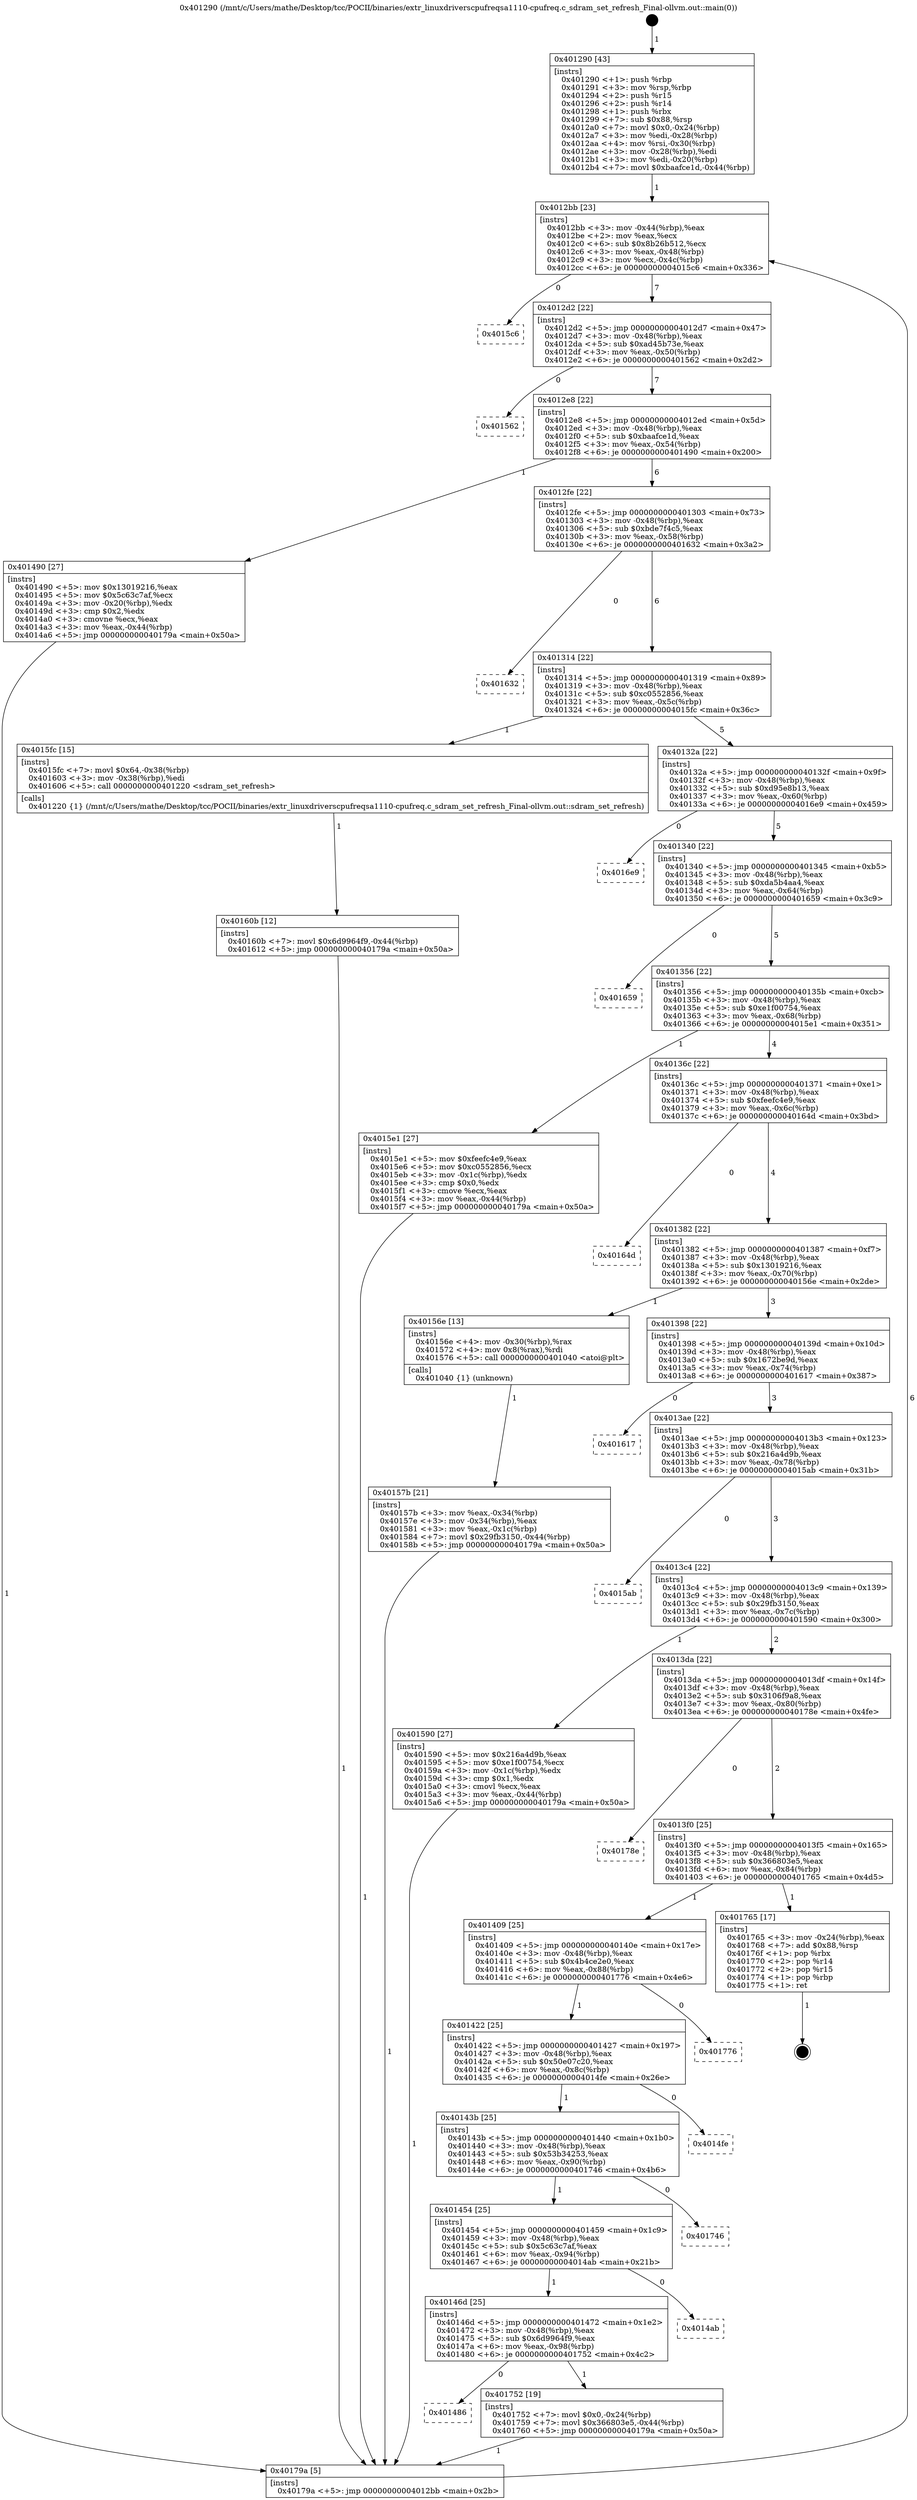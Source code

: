 digraph "0x401290" {
  label = "0x401290 (/mnt/c/Users/mathe/Desktop/tcc/POCII/binaries/extr_linuxdriverscpufreqsa1110-cpufreq.c_sdram_set_refresh_Final-ollvm.out::main(0))"
  labelloc = "t"
  node[shape=record]

  Entry [label="",width=0.3,height=0.3,shape=circle,fillcolor=black,style=filled]
  "0x4012bb" [label="{
     0x4012bb [23]\l
     | [instrs]\l
     &nbsp;&nbsp;0x4012bb \<+3\>: mov -0x44(%rbp),%eax\l
     &nbsp;&nbsp;0x4012be \<+2\>: mov %eax,%ecx\l
     &nbsp;&nbsp;0x4012c0 \<+6\>: sub $0x8b26b512,%ecx\l
     &nbsp;&nbsp;0x4012c6 \<+3\>: mov %eax,-0x48(%rbp)\l
     &nbsp;&nbsp;0x4012c9 \<+3\>: mov %ecx,-0x4c(%rbp)\l
     &nbsp;&nbsp;0x4012cc \<+6\>: je 00000000004015c6 \<main+0x336\>\l
  }"]
  "0x4015c6" [label="{
     0x4015c6\l
  }", style=dashed]
  "0x4012d2" [label="{
     0x4012d2 [22]\l
     | [instrs]\l
     &nbsp;&nbsp;0x4012d2 \<+5\>: jmp 00000000004012d7 \<main+0x47\>\l
     &nbsp;&nbsp;0x4012d7 \<+3\>: mov -0x48(%rbp),%eax\l
     &nbsp;&nbsp;0x4012da \<+5\>: sub $0xad45b73e,%eax\l
     &nbsp;&nbsp;0x4012df \<+3\>: mov %eax,-0x50(%rbp)\l
     &nbsp;&nbsp;0x4012e2 \<+6\>: je 0000000000401562 \<main+0x2d2\>\l
  }"]
  Exit [label="",width=0.3,height=0.3,shape=circle,fillcolor=black,style=filled,peripheries=2]
  "0x401562" [label="{
     0x401562\l
  }", style=dashed]
  "0x4012e8" [label="{
     0x4012e8 [22]\l
     | [instrs]\l
     &nbsp;&nbsp;0x4012e8 \<+5\>: jmp 00000000004012ed \<main+0x5d\>\l
     &nbsp;&nbsp;0x4012ed \<+3\>: mov -0x48(%rbp),%eax\l
     &nbsp;&nbsp;0x4012f0 \<+5\>: sub $0xbaafce1d,%eax\l
     &nbsp;&nbsp;0x4012f5 \<+3\>: mov %eax,-0x54(%rbp)\l
     &nbsp;&nbsp;0x4012f8 \<+6\>: je 0000000000401490 \<main+0x200\>\l
  }"]
  "0x401486" [label="{
     0x401486\l
  }", style=dashed]
  "0x401490" [label="{
     0x401490 [27]\l
     | [instrs]\l
     &nbsp;&nbsp;0x401490 \<+5\>: mov $0x13019216,%eax\l
     &nbsp;&nbsp;0x401495 \<+5\>: mov $0x5c63c7af,%ecx\l
     &nbsp;&nbsp;0x40149a \<+3\>: mov -0x20(%rbp),%edx\l
     &nbsp;&nbsp;0x40149d \<+3\>: cmp $0x2,%edx\l
     &nbsp;&nbsp;0x4014a0 \<+3\>: cmovne %ecx,%eax\l
     &nbsp;&nbsp;0x4014a3 \<+3\>: mov %eax,-0x44(%rbp)\l
     &nbsp;&nbsp;0x4014a6 \<+5\>: jmp 000000000040179a \<main+0x50a\>\l
  }"]
  "0x4012fe" [label="{
     0x4012fe [22]\l
     | [instrs]\l
     &nbsp;&nbsp;0x4012fe \<+5\>: jmp 0000000000401303 \<main+0x73\>\l
     &nbsp;&nbsp;0x401303 \<+3\>: mov -0x48(%rbp),%eax\l
     &nbsp;&nbsp;0x401306 \<+5\>: sub $0xbde7f4c5,%eax\l
     &nbsp;&nbsp;0x40130b \<+3\>: mov %eax,-0x58(%rbp)\l
     &nbsp;&nbsp;0x40130e \<+6\>: je 0000000000401632 \<main+0x3a2\>\l
  }"]
  "0x40179a" [label="{
     0x40179a [5]\l
     | [instrs]\l
     &nbsp;&nbsp;0x40179a \<+5\>: jmp 00000000004012bb \<main+0x2b\>\l
  }"]
  "0x401290" [label="{
     0x401290 [43]\l
     | [instrs]\l
     &nbsp;&nbsp;0x401290 \<+1\>: push %rbp\l
     &nbsp;&nbsp;0x401291 \<+3\>: mov %rsp,%rbp\l
     &nbsp;&nbsp;0x401294 \<+2\>: push %r15\l
     &nbsp;&nbsp;0x401296 \<+2\>: push %r14\l
     &nbsp;&nbsp;0x401298 \<+1\>: push %rbx\l
     &nbsp;&nbsp;0x401299 \<+7\>: sub $0x88,%rsp\l
     &nbsp;&nbsp;0x4012a0 \<+7\>: movl $0x0,-0x24(%rbp)\l
     &nbsp;&nbsp;0x4012a7 \<+3\>: mov %edi,-0x28(%rbp)\l
     &nbsp;&nbsp;0x4012aa \<+4\>: mov %rsi,-0x30(%rbp)\l
     &nbsp;&nbsp;0x4012ae \<+3\>: mov -0x28(%rbp),%edi\l
     &nbsp;&nbsp;0x4012b1 \<+3\>: mov %edi,-0x20(%rbp)\l
     &nbsp;&nbsp;0x4012b4 \<+7\>: movl $0xbaafce1d,-0x44(%rbp)\l
  }"]
  "0x401752" [label="{
     0x401752 [19]\l
     | [instrs]\l
     &nbsp;&nbsp;0x401752 \<+7\>: movl $0x0,-0x24(%rbp)\l
     &nbsp;&nbsp;0x401759 \<+7\>: movl $0x366803e5,-0x44(%rbp)\l
     &nbsp;&nbsp;0x401760 \<+5\>: jmp 000000000040179a \<main+0x50a\>\l
  }"]
  "0x401632" [label="{
     0x401632\l
  }", style=dashed]
  "0x401314" [label="{
     0x401314 [22]\l
     | [instrs]\l
     &nbsp;&nbsp;0x401314 \<+5\>: jmp 0000000000401319 \<main+0x89\>\l
     &nbsp;&nbsp;0x401319 \<+3\>: mov -0x48(%rbp),%eax\l
     &nbsp;&nbsp;0x40131c \<+5\>: sub $0xc0552856,%eax\l
     &nbsp;&nbsp;0x401321 \<+3\>: mov %eax,-0x5c(%rbp)\l
     &nbsp;&nbsp;0x401324 \<+6\>: je 00000000004015fc \<main+0x36c\>\l
  }"]
  "0x40146d" [label="{
     0x40146d [25]\l
     | [instrs]\l
     &nbsp;&nbsp;0x40146d \<+5\>: jmp 0000000000401472 \<main+0x1e2\>\l
     &nbsp;&nbsp;0x401472 \<+3\>: mov -0x48(%rbp),%eax\l
     &nbsp;&nbsp;0x401475 \<+5\>: sub $0x6d9964f9,%eax\l
     &nbsp;&nbsp;0x40147a \<+6\>: mov %eax,-0x98(%rbp)\l
     &nbsp;&nbsp;0x401480 \<+6\>: je 0000000000401752 \<main+0x4c2\>\l
  }"]
  "0x4015fc" [label="{
     0x4015fc [15]\l
     | [instrs]\l
     &nbsp;&nbsp;0x4015fc \<+7\>: movl $0x64,-0x38(%rbp)\l
     &nbsp;&nbsp;0x401603 \<+3\>: mov -0x38(%rbp),%edi\l
     &nbsp;&nbsp;0x401606 \<+5\>: call 0000000000401220 \<sdram_set_refresh\>\l
     | [calls]\l
     &nbsp;&nbsp;0x401220 \{1\} (/mnt/c/Users/mathe/Desktop/tcc/POCII/binaries/extr_linuxdriverscpufreqsa1110-cpufreq.c_sdram_set_refresh_Final-ollvm.out::sdram_set_refresh)\l
  }"]
  "0x40132a" [label="{
     0x40132a [22]\l
     | [instrs]\l
     &nbsp;&nbsp;0x40132a \<+5\>: jmp 000000000040132f \<main+0x9f\>\l
     &nbsp;&nbsp;0x40132f \<+3\>: mov -0x48(%rbp),%eax\l
     &nbsp;&nbsp;0x401332 \<+5\>: sub $0xd95e8b13,%eax\l
     &nbsp;&nbsp;0x401337 \<+3\>: mov %eax,-0x60(%rbp)\l
     &nbsp;&nbsp;0x40133a \<+6\>: je 00000000004016e9 \<main+0x459\>\l
  }"]
  "0x4014ab" [label="{
     0x4014ab\l
  }", style=dashed]
  "0x4016e9" [label="{
     0x4016e9\l
  }", style=dashed]
  "0x401340" [label="{
     0x401340 [22]\l
     | [instrs]\l
     &nbsp;&nbsp;0x401340 \<+5\>: jmp 0000000000401345 \<main+0xb5\>\l
     &nbsp;&nbsp;0x401345 \<+3\>: mov -0x48(%rbp),%eax\l
     &nbsp;&nbsp;0x401348 \<+5\>: sub $0xda5b4aa4,%eax\l
     &nbsp;&nbsp;0x40134d \<+3\>: mov %eax,-0x64(%rbp)\l
     &nbsp;&nbsp;0x401350 \<+6\>: je 0000000000401659 \<main+0x3c9\>\l
  }"]
  "0x401454" [label="{
     0x401454 [25]\l
     | [instrs]\l
     &nbsp;&nbsp;0x401454 \<+5\>: jmp 0000000000401459 \<main+0x1c9\>\l
     &nbsp;&nbsp;0x401459 \<+3\>: mov -0x48(%rbp),%eax\l
     &nbsp;&nbsp;0x40145c \<+5\>: sub $0x5c63c7af,%eax\l
     &nbsp;&nbsp;0x401461 \<+6\>: mov %eax,-0x94(%rbp)\l
     &nbsp;&nbsp;0x401467 \<+6\>: je 00000000004014ab \<main+0x21b\>\l
  }"]
  "0x401659" [label="{
     0x401659\l
  }", style=dashed]
  "0x401356" [label="{
     0x401356 [22]\l
     | [instrs]\l
     &nbsp;&nbsp;0x401356 \<+5\>: jmp 000000000040135b \<main+0xcb\>\l
     &nbsp;&nbsp;0x40135b \<+3\>: mov -0x48(%rbp),%eax\l
     &nbsp;&nbsp;0x40135e \<+5\>: sub $0xe1f00754,%eax\l
     &nbsp;&nbsp;0x401363 \<+3\>: mov %eax,-0x68(%rbp)\l
     &nbsp;&nbsp;0x401366 \<+6\>: je 00000000004015e1 \<main+0x351\>\l
  }"]
  "0x401746" [label="{
     0x401746\l
  }", style=dashed]
  "0x4015e1" [label="{
     0x4015e1 [27]\l
     | [instrs]\l
     &nbsp;&nbsp;0x4015e1 \<+5\>: mov $0xfeefc4e9,%eax\l
     &nbsp;&nbsp;0x4015e6 \<+5\>: mov $0xc0552856,%ecx\l
     &nbsp;&nbsp;0x4015eb \<+3\>: mov -0x1c(%rbp),%edx\l
     &nbsp;&nbsp;0x4015ee \<+3\>: cmp $0x0,%edx\l
     &nbsp;&nbsp;0x4015f1 \<+3\>: cmove %ecx,%eax\l
     &nbsp;&nbsp;0x4015f4 \<+3\>: mov %eax,-0x44(%rbp)\l
     &nbsp;&nbsp;0x4015f7 \<+5\>: jmp 000000000040179a \<main+0x50a\>\l
  }"]
  "0x40136c" [label="{
     0x40136c [22]\l
     | [instrs]\l
     &nbsp;&nbsp;0x40136c \<+5\>: jmp 0000000000401371 \<main+0xe1\>\l
     &nbsp;&nbsp;0x401371 \<+3\>: mov -0x48(%rbp),%eax\l
     &nbsp;&nbsp;0x401374 \<+5\>: sub $0xfeefc4e9,%eax\l
     &nbsp;&nbsp;0x401379 \<+3\>: mov %eax,-0x6c(%rbp)\l
     &nbsp;&nbsp;0x40137c \<+6\>: je 000000000040164d \<main+0x3bd\>\l
  }"]
  "0x40143b" [label="{
     0x40143b [25]\l
     | [instrs]\l
     &nbsp;&nbsp;0x40143b \<+5\>: jmp 0000000000401440 \<main+0x1b0\>\l
     &nbsp;&nbsp;0x401440 \<+3\>: mov -0x48(%rbp),%eax\l
     &nbsp;&nbsp;0x401443 \<+5\>: sub $0x53b34253,%eax\l
     &nbsp;&nbsp;0x401448 \<+6\>: mov %eax,-0x90(%rbp)\l
     &nbsp;&nbsp;0x40144e \<+6\>: je 0000000000401746 \<main+0x4b6\>\l
  }"]
  "0x40164d" [label="{
     0x40164d\l
  }", style=dashed]
  "0x401382" [label="{
     0x401382 [22]\l
     | [instrs]\l
     &nbsp;&nbsp;0x401382 \<+5\>: jmp 0000000000401387 \<main+0xf7\>\l
     &nbsp;&nbsp;0x401387 \<+3\>: mov -0x48(%rbp),%eax\l
     &nbsp;&nbsp;0x40138a \<+5\>: sub $0x13019216,%eax\l
     &nbsp;&nbsp;0x40138f \<+3\>: mov %eax,-0x70(%rbp)\l
     &nbsp;&nbsp;0x401392 \<+6\>: je 000000000040156e \<main+0x2de\>\l
  }"]
  "0x4014fe" [label="{
     0x4014fe\l
  }", style=dashed]
  "0x40156e" [label="{
     0x40156e [13]\l
     | [instrs]\l
     &nbsp;&nbsp;0x40156e \<+4\>: mov -0x30(%rbp),%rax\l
     &nbsp;&nbsp;0x401572 \<+4\>: mov 0x8(%rax),%rdi\l
     &nbsp;&nbsp;0x401576 \<+5\>: call 0000000000401040 \<atoi@plt\>\l
     | [calls]\l
     &nbsp;&nbsp;0x401040 \{1\} (unknown)\l
  }"]
  "0x401398" [label="{
     0x401398 [22]\l
     | [instrs]\l
     &nbsp;&nbsp;0x401398 \<+5\>: jmp 000000000040139d \<main+0x10d\>\l
     &nbsp;&nbsp;0x40139d \<+3\>: mov -0x48(%rbp),%eax\l
     &nbsp;&nbsp;0x4013a0 \<+5\>: sub $0x1672be9d,%eax\l
     &nbsp;&nbsp;0x4013a5 \<+3\>: mov %eax,-0x74(%rbp)\l
     &nbsp;&nbsp;0x4013a8 \<+6\>: je 0000000000401617 \<main+0x387\>\l
  }"]
  "0x40157b" [label="{
     0x40157b [21]\l
     | [instrs]\l
     &nbsp;&nbsp;0x40157b \<+3\>: mov %eax,-0x34(%rbp)\l
     &nbsp;&nbsp;0x40157e \<+3\>: mov -0x34(%rbp),%eax\l
     &nbsp;&nbsp;0x401581 \<+3\>: mov %eax,-0x1c(%rbp)\l
     &nbsp;&nbsp;0x401584 \<+7\>: movl $0x29fb3150,-0x44(%rbp)\l
     &nbsp;&nbsp;0x40158b \<+5\>: jmp 000000000040179a \<main+0x50a\>\l
  }"]
  "0x401422" [label="{
     0x401422 [25]\l
     | [instrs]\l
     &nbsp;&nbsp;0x401422 \<+5\>: jmp 0000000000401427 \<main+0x197\>\l
     &nbsp;&nbsp;0x401427 \<+3\>: mov -0x48(%rbp),%eax\l
     &nbsp;&nbsp;0x40142a \<+5\>: sub $0x50e07c20,%eax\l
     &nbsp;&nbsp;0x40142f \<+6\>: mov %eax,-0x8c(%rbp)\l
     &nbsp;&nbsp;0x401435 \<+6\>: je 00000000004014fe \<main+0x26e\>\l
  }"]
  "0x401617" [label="{
     0x401617\l
  }", style=dashed]
  "0x4013ae" [label="{
     0x4013ae [22]\l
     | [instrs]\l
     &nbsp;&nbsp;0x4013ae \<+5\>: jmp 00000000004013b3 \<main+0x123\>\l
     &nbsp;&nbsp;0x4013b3 \<+3\>: mov -0x48(%rbp),%eax\l
     &nbsp;&nbsp;0x4013b6 \<+5\>: sub $0x216a4d9b,%eax\l
     &nbsp;&nbsp;0x4013bb \<+3\>: mov %eax,-0x78(%rbp)\l
     &nbsp;&nbsp;0x4013be \<+6\>: je 00000000004015ab \<main+0x31b\>\l
  }"]
  "0x401776" [label="{
     0x401776\l
  }", style=dashed]
  "0x4015ab" [label="{
     0x4015ab\l
  }", style=dashed]
  "0x4013c4" [label="{
     0x4013c4 [22]\l
     | [instrs]\l
     &nbsp;&nbsp;0x4013c4 \<+5\>: jmp 00000000004013c9 \<main+0x139\>\l
     &nbsp;&nbsp;0x4013c9 \<+3\>: mov -0x48(%rbp),%eax\l
     &nbsp;&nbsp;0x4013cc \<+5\>: sub $0x29fb3150,%eax\l
     &nbsp;&nbsp;0x4013d1 \<+3\>: mov %eax,-0x7c(%rbp)\l
     &nbsp;&nbsp;0x4013d4 \<+6\>: je 0000000000401590 \<main+0x300\>\l
  }"]
  "0x401409" [label="{
     0x401409 [25]\l
     | [instrs]\l
     &nbsp;&nbsp;0x401409 \<+5\>: jmp 000000000040140e \<main+0x17e\>\l
     &nbsp;&nbsp;0x40140e \<+3\>: mov -0x48(%rbp),%eax\l
     &nbsp;&nbsp;0x401411 \<+5\>: sub $0x4b4ce2e0,%eax\l
     &nbsp;&nbsp;0x401416 \<+6\>: mov %eax,-0x88(%rbp)\l
     &nbsp;&nbsp;0x40141c \<+6\>: je 0000000000401776 \<main+0x4e6\>\l
  }"]
  "0x401590" [label="{
     0x401590 [27]\l
     | [instrs]\l
     &nbsp;&nbsp;0x401590 \<+5\>: mov $0x216a4d9b,%eax\l
     &nbsp;&nbsp;0x401595 \<+5\>: mov $0xe1f00754,%ecx\l
     &nbsp;&nbsp;0x40159a \<+3\>: mov -0x1c(%rbp),%edx\l
     &nbsp;&nbsp;0x40159d \<+3\>: cmp $0x1,%edx\l
     &nbsp;&nbsp;0x4015a0 \<+3\>: cmovl %ecx,%eax\l
     &nbsp;&nbsp;0x4015a3 \<+3\>: mov %eax,-0x44(%rbp)\l
     &nbsp;&nbsp;0x4015a6 \<+5\>: jmp 000000000040179a \<main+0x50a\>\l
  }"]
  "0x4013da" [label="{
     0x4013da [22]\l
     | [instrs]\l
     &nbsp;&nbsp;0x4013da \<+5\>: jmp 00000000004013df \<main+0x14f\>\l
     &nbsp;&nbsp;0x4013df \<+3\>: mov -0x48(%rbp),%eax\l
     &nbsp;&nbsp;0x4013e2 \<+5\>: sub $0x3106f9a8,%eax\l
     &nbsp;&nbsp;0x4013e7 \<+3\>: mov %eax,-0x80(%rbp)\l
     &nbsp;&nbsp;0x4013ea \<+6\>: je 000000000040178e \<main+0x4fe\>\l
  }"]
  "0x40160b" [label="{
     0x40160b [12]\l
     | [instrs]\l
     &nbsp;&nbsp;0x40160b \<+7\>: movl $0x6d9964f9,-0x44(%rbp)\l
     &nbsp;&nbsp;0x401612 \<+5\>: jmp 000000000040179a \<main+0x50a\>\l
  }"]
  "0x401765" [label="{
     0x401765 [17]\l
     | [instrs]\l
     &nbsp;&nbsp;0x401765 \<+3\>: mov -0x24(%rbp),%eax\l
     &nbsp;&nbsp;0x401768 \<+7\>: add $0x88,%rsp\l
     &nbsp;&nbsp;0x40176f \<+1\>: pop %rbx\l
     &nbsp;&nbsp;0x401770 \<+2\>: pop %r14\l
     &nbsp;&nbsp;0x401772 \<+2\>: pop %r15\l
     &nbsp;&nbsp;0x401774 \<+1\>: pop %rbp\l
     &nbsp;&nbsp;0x401775 \<+1\>: ret\l
  }"]
  "0x40178e" [label="{
     0x40178e\l
  }", style=dashed]
  "0x4013f0" [label="{
     0x4013f0 [25]\l
     | [instrs]\l
     &nbsp;&nbsp;0x4013f0 \<+5\>: jmp 00000000004013f5 \<main+0x165\>\l
     &nbsp;&nbsp;0x4013f5 \<+3\>: mov -0x48(%rbp),%eax\l
     &nbsp;&nbsp;0x4013f8 \<+5\>: sub $0x366803e5,%eax\l
     &nbsp;&nbsp;0x4013fd \<+6\>: mov %eax,-0x84(%rbp)\l
     &nbsp;&nbsp;0x401403 \<+6\>: je 0000000000401765 \<main+0x4d5\>\l
  }"]
  Entry -> "0x401290" [label=" 1"]
  "0x4012bb" -> "0x4015c6" [label=" 0"]
  "0x4012bb" -> "0x4012d2" [label=" 7"]
  "0x401765" -> Exit [label=" 1"]
  "0x4012d2" -> "0x401562" [label=" 0"]
  "0x4012d2" -> "0x4012e8" [label=" 7"]
  "0x401752" -> "0x40179a" [label=" 1"]
  "0x4012e8" -> "0x401490" [label=" 1"]
  "0x4012e8" -> "0x4012fe" [label=" 6"]
  "0x401490" -> "0x40179a" [label=" 1"]
  "0x401290" -> "0x4012bb" [label=" 1"]
  "0x40179a" -> "0x4012bb" [label=" 6"]
  "0x40146d" -> "0x401486" [label=" 0"]
  "0x4012fe" -> "0x401632" [label=" 0"]
  "0x4012fe" -> "0x401314" [label=" 6"]
  "0x40146d" -> "0x401752" [label=" 1"]
  "0x401314" -> "0x4015fc" [label=" 1"]
  "0x401314" -> "0x40132a" [label=" 5"]
  "0x401454" -> "0x40146d" [label=" 1"]
  "0x40132a" -> "0x4016e9" [label=" 0"]
  "0x40132a" -> "0x401340" [label=" 5"]
  "0x401454" -> "0x4014ab" [label=" 0"]
  "0x401340" -> "0x401659" [label=" 0"]
  "0x401340" -> "0x401356" [label=" 5"]
  "0x40143b" -> "0x401454" [label=" 1"]
  "0x401356" -> "0x4015e1" [label=" 1"]
  "0x401356" -> "0x40136c" [label=" 4"]
  "0x40143b" -> "0x401746" [label=" 0"]
  "0x40136c" -> "0x40164d" [label=" 0"]
  "0x40136c" -> "0x401382" [label=" 4"]
  "0x401422" -> "0x40143b" [label=" 1"]
  "0x401382" -> "0x40156e" [label=" 1"]
  "0x401382" -> "0x401398" [label=" 3"]
  "0x40156e" -> "0x40157b" [label=" 1"]
  "0x40157b" -> "0x40179a" [label=" 1"]
  "0x401422" -> "0x4014fe" [label=" 0"]
  "0x401398" -> "0x401617" [label=" 0"]
  "0x401398" -> "0x4013ae" [label=" 3"]
  "0x401409" -> "0x401422" [label=" 1"]
  "0x4013ae" -> "0x4015ab" [label=" 0"]
  "0x4013ae" -> "0x4013c4" [label=" 3"]
  "0x401409" -> "0x401776" [label=" 0"]
  "0x4013c4" -> "0x401590" [label=" 1"]
  "0x4013c4" -> "0x4013da" [label=" 2"]
  "0x401590" -> "0x40179a" [label=" 1"]
  "0x4015e1" -> "0x40179a" [label=" 1"]
  "0x4015fc" -> "0x40160b" [label=" 1"]
  "0x40160b" -> "0x40179a" [label=" 1"]
  "0x4013f0" -> "0x401409" [label=" 1"]
  "0x4013da" -> "0x40178e" [label=" 0"]
  "0x4013da" -> "0x4013f0" [label=" 2"]
  "0x4013f0" -> "0x401765" [label=" 1"]
}
